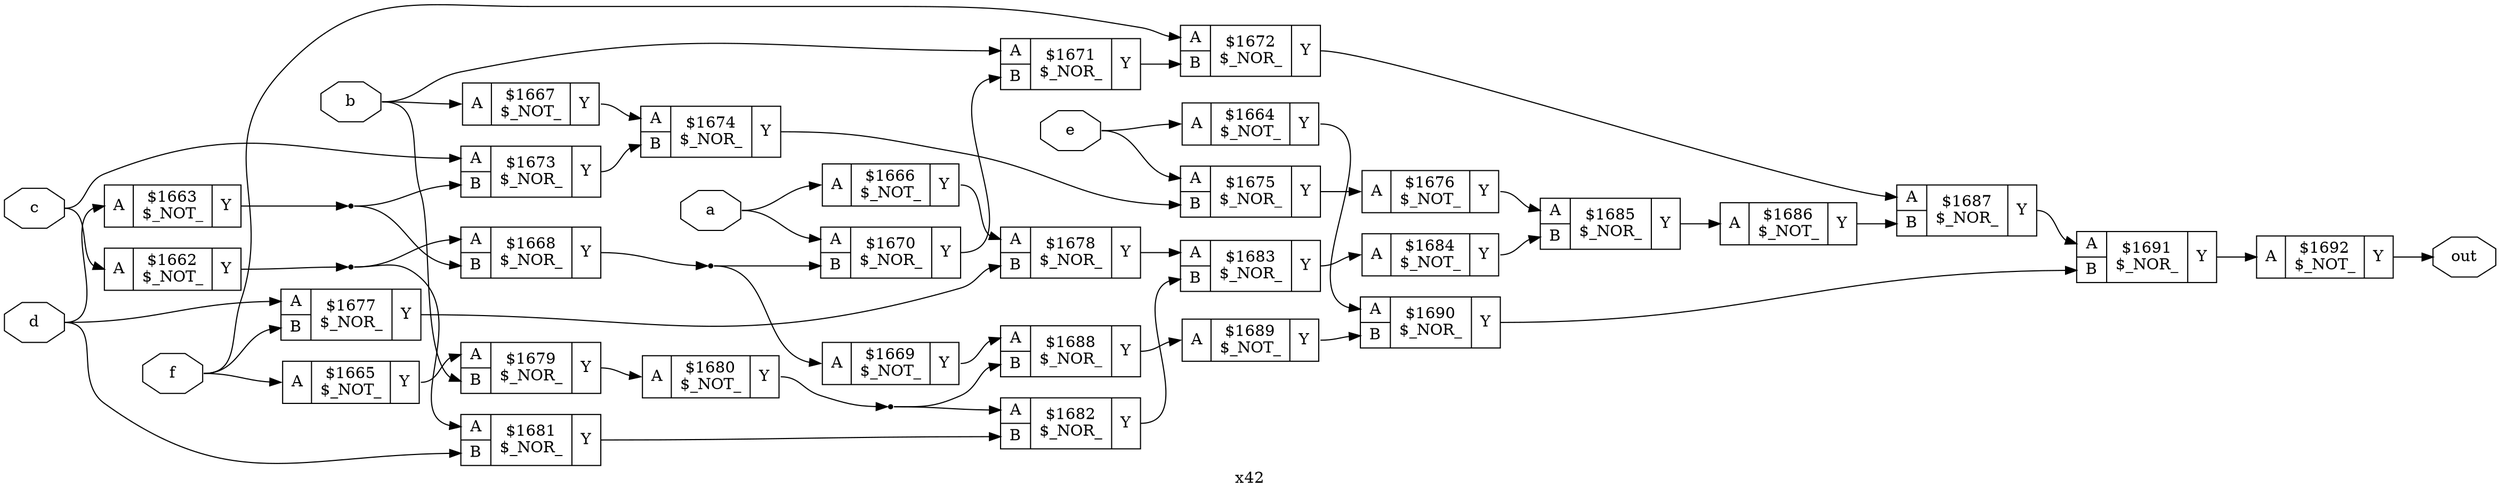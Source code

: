 digraph "x42" {
label="x42";
rankdir="LR";
remincross=true;
n31 [ shape=octagon, label="a", color="black", fontcolor="black" ];
n32 [ shape=octagon, label="b", color="black", fontcolor="black" ];
n33 [ shape=octagon, label="c", color="black", fontcolor="black" ];
n34 [ shape=octagon, label="d", color="black", fontcolor="black" ];
n35 [ shape=octagon, label="e", color="black", fontcolor="black" ];
n36 [ shape=octagon, label="f", color="black", fontcolor="black" ];
n37 [ shape=octagon, label="out", color="black", fontcolor="black" ];
c40 [ shape=record, label="{{<p38> A}|$1662\n$_NOT_|{<p39> Y}}" ];
c41 [ shape=record, label="{{<p38> A}|$1663\n$_NOT_|{<p39> Y}}" ];
c42 [ shape=record, label="{{<p38> A}|$1664\n$_NOT_|{<p39> Y}}" ];
c43 [ shape=record, label="{{<p38> A}|$1665\n$_NOT_|{<p39> Y}}" ];
c44 [ shape=record, label="{{<p38> A}|$1666\n$_NOT_|{<p39> Y}}" ];
c45 [ shape=record, label="{{<p38> A}|$1667\n$_NOT_|{<p39> Y}}" ];
c47 [ shape=record, label="{{<p38> A|<p46> B}|$1668\n$_NOR_|{<p39> Y}}" ];
c48 [ shape=record, label="{{<p38> A}|$1669\n$_NOT_|{<p39> Y}}" ];
c49 [ shape=record, label="{{<p38> A|<p46> B}|$1670\n$_NOR_|{<p39> Y}}" ];
c50 [ shape=record, label="{{<p38> A|<p46> B}|$1671\n$_NOR_|{<p39> Y}}" ];
c51 [ shape=record, label="{{<p38> A|<p46> B}|$1672\n$_NOR_|{<p39> Y}}" ];
c52 [ shape=record, label="{{<p38> A|<p46> B}|$1673\n$_NOR_|{<p39> Y}}" ];
c53 [ shape=record, label="{{<p38> A|<p46> B}|$1674\n$_NOR_|{<p39> Y}}" ];
c54 [ shape=record, label="{{<p38> A|<p46> B}|$1675\n$_NOR_|{<p39> Y}}" ];
c55 [ shape=record, label="{{<p38> A}|$1676\n$_NOT_|{<p39> Y}}" ];
c56 [ shape=record, label="{{<p38> A|<p46> B}|$1677\n$_NOR_|{<p39> Y}}" ];
c57 [ shape=record, label="{{<p38> A|<p46> B}|$1678\n$_NOR_|{<p39> Y}}" ];
c58 [ shape=record, label="{{<p38> A|<p46> B}|$1679\n$_NOR_|{<p39> Y}}" ];
c59 [ shape=record, label="{{<p38> A}|$1680\n$_NOT_|{<p39> Y}}" ];
c60 [ shape=record, label="{{<p38> A|<p46> B}|$1681\n$_NOR_|{<p39> Y}}" ];
c61 [ shape=record, label="{{<p38> A|<p46> B}|$1682\n$_NOR_|{<p39> Y}}" ];
c62 [ shape=record, label="{{<p38> A|<p46> B}|$1683\n$_NOR_|{<p39> Y}}" ];
c63 [ shape=record, label="{{<p38> A}|$1684\n$_NOT_|{<p39> Y}}" ];
c64 [ shape=record, label="{{<p38> A|<p46> B}|$1685\n$_NOR_|{<p39> Y}}" ];
c65 [ shape=record, label="{{<p38> A}|$1686\n$_NOT_|{<p39> Y}}" ];
c66 [ shape=record, label="{{<p38> A|<p46> B}|$1687\n$_NOR_|{<p39> Y}}" ];
c67 [ shape=record, label="{{<p38> A|<p46> B}|$1688\n$_NOR_|{<p39> Y}}" ];
c68 [ shape=record, label="{{<p38> A}|$1689\n$_NOT_|{<p39> Y}}" ];
c69 [ shape=record, label="{{<p38> A|<p46> B}|$1690\n$_NOR_|{<p39> Y}}" ];
c70 [ shape=record, label="{{<p38> A|<p46> B}|$1691\n$_NOR_|{<p39> Y}}" ];
c71 [ shape=record, label="{{<p38> A}|$1692\n$_NOT_|{<p39> Y}}" ];
c42:p39:e -> c69:p38:w [color="black", label=""];
c52:p39:e -> c53:p46:w [color="black", label=""];
c53:p39:e -> c54:p46:w [color="black", label=""];
c54:p39:e -> c55:p38:w [color="black", label=""];
c55:p39:e -> c64:p38:w [color="black", label=""];
c56:p39:e -> c57:p46:w [color="black", label=""];
c57:p39:e -> c62:p38:w [color="black", label=""];
c58:p39:e -> c59:p38:w [color="black", label=""];
n17 [ shape=point ];
c59:p39:e -> n17:w [color="black", label=""];
n17:e -> c61:p38:w [color="black", label=""];
n17:e -> c67:p46:w [color="black", label=""];
c60:p39:e -> c61:p46:w [color="black", label=""];
c61:p39:e -> c62:p46:w [color="black", label=""];
c43:p39:e -> c58:p38:w [color="black", label=""];
c62:p39:e -> c63:p38:w [color="black", label=""];
c63:p39:e -> c64:p46:w [color="black", label=""];
c64:p39:e -> c65:p38:w [color="black", label=""];
c65:p39:e -> c66:p46:w [color="black", label=""];
c66:p39:e -> c70:p38:w [color="black", label=""];
c67:p39:e -> c68:p38:w [color="black", label=""];
c68:p39:e -> c69:p46:w [color="black", label=""];
c69:p39:e -> c70:p46:w [color="black", label=""];
c70:p39:e -> c71:p38:w [color="black", label=""];
n29 [ shape=point ];
c40:p39:e -> n29:w [color="black", label=""];
n29:e -> c47:p38:w [color="black", label=""];
n29:e -> c60:p38:w [color="black", label=""];
c44:p39:e -> c57:p38:w [color="black", label=""];
n30 [ shape=point ];
c41:p39:e -> n30:w [color="black", label=""];
n30:e -> c47:p46:w [color="black", label=""];
n30:e -> c52:p46:w [color="black", label=""];
n31:e -> c44:p38:w [color="black", label=""];
n31:e -> c49:p38:w [color="black", label=""];
n32:e -> c45:p38:w [color="black", label=""];
n32:e -> c50:p38:w [color="black", label=""];
n32:e -> c58:p46:w [color="black", label=""];
n33:e -> c40:p38:w [color="black", label=""];
n33:e -> c52:p38:w [color="black", label=""];
n34:e -> c41:p38:w [color="black", label=""];
n34:e -> c56:p38:w [color="black", label=""];
n34:e -> c60:p46:w [color="black", label=""];
n35:e -> c42:p38:w [color="black", label=""];
n35:e -> c54:p38:w [color="black", label=""];
n36:e -> c43:p38:w [color="black", label=""];
n36:e -> c51:p38:w [color="black", label=""];
n36:e -> c56:p46:w [color="black", label=""];
c71:p39:e -> n37:w [color="black", label=""];
c45:p39:e -> c53:p38:w [color="black", label=""];
n5 [ shape=point ];
c47:p39:e -> n5:w [color="black", label=""];
n5:e -> c48:p38:w [color="black", label=""];
n5:e -> c49:p46:w [color="black", label=""];
c48:p39:e -> c67:p38:w [color="black", label=""];
c49:p39:e -> c50:p46:w [color="black", label=""];
c50:p39:e -> c51:p46:w [color="black", label=""];
c51:p39:e -> c66:p38:w [color="black", label=""];
}
